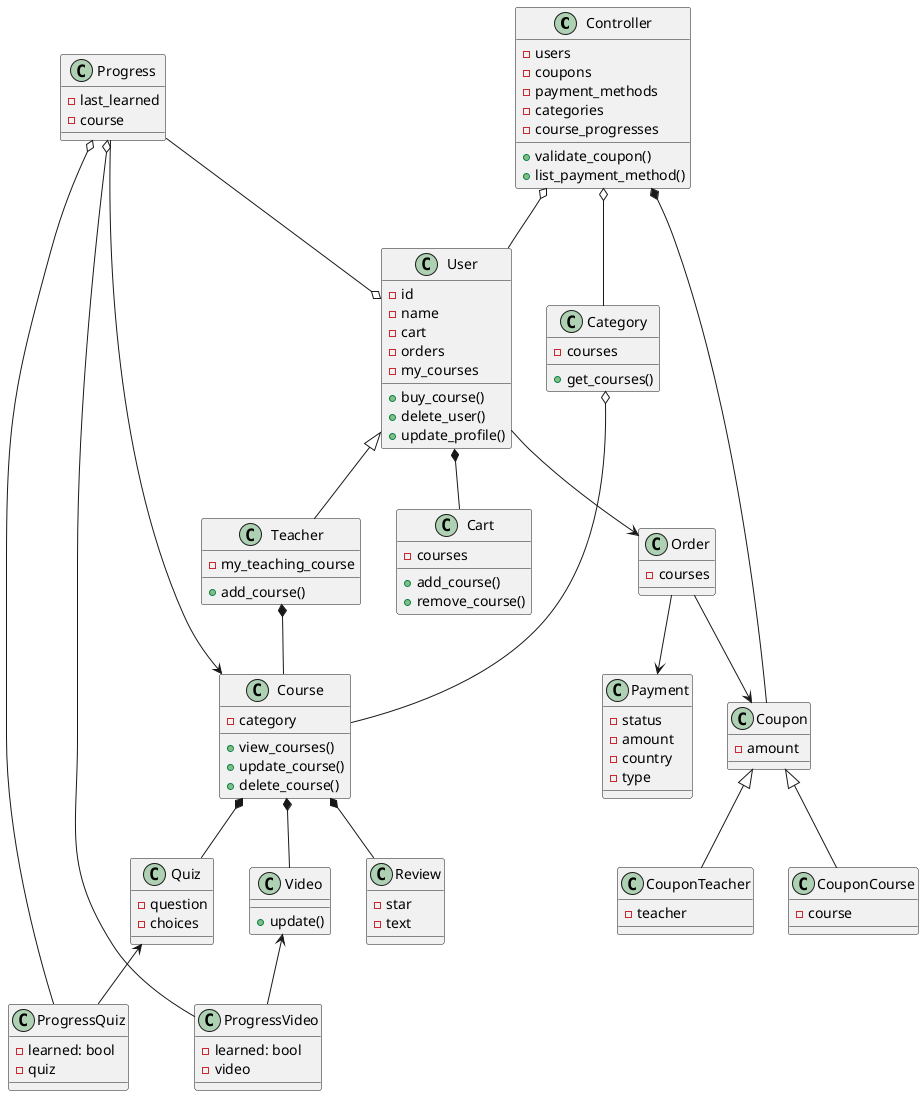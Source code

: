 @startuml Udemy Class Diagram

class Controller {
    -users
    -coupons
    -payment_methods
    -categories
    -course_progresses
    +validate_coupon()
    +list_payment_method()
}

class User {
    -id 
    -name
    -cart
    -orders
    -my_courses
    +buy_course()
    +delete_user()
    +update_profile()
}

class Teacher {
    -my_teaching_course
    +add_course()
}

class Course {
    -category
    +view_courses()
    +update_course()
    +delete_course()
}

class Category {
    -courses
    +get_courses()
}

class Progress {
    -last_learned
    -course
}

class ProgressVideo {
    -learned: bool
    -video
}

class ProgressQuiz {
    -learned: bool
    -quiz
}

class Video {
    +update()
}

class Quiz {
    -question
    -choices
}

class Cart {
    -courses
    +add_course()
    +remove_course()
}

class Payment {
    -status
    -amount
    -country
    -type
}

class Order {
    -courses
}

class Coupon {
    -amount
}

class CouponCourse {
    -course
}

class CouponTeacher {
    -teacher
}

class Review {
    -star
    -text
}

Controller o-- User
Controller *-- Coupon
Controller o-- Category
User <|-- Teacher
User *-- Cart
User --> Order
Order --> Coupon
Order --> Payment
Coupon <|-- CouponCourse
Coupon <|-- CouponTeacher
Teacher *-- Course
Progress o-- ProgressVideo
Progress o-- ProgressQuiz
Progress --> Course
Progress --o User
Video <-- ProgressVideo
Quiz <-- ProgressQuiz
Course *-- Video
Course *-- Quiz
Course *-- Review
Category o-- Course

' Controller "1" o-- "0..*" User
' Controller "1" *-- "0..*" Coupon
' Controller "1" o-- "0..*" Category
' User <|-- "0..*" Teacher
' User "1" *-- "0..*" Cart
' User "1" --> "0..*" Order
' Order "1" --> "0..*" Coupon
' Order "1" --> "0..*" Payment
' Coupon <|-- "0..*" CouponCourse
' Coupon <|-- "0..*" CouponTeacher
' Teacher "1" *-- "0..*" Course
' Progress "1" o-- "0..*" ProgressVideo
' Progress "1" o-- "0..*" ProgressQuiz
' Progress "1" --> "0..*" Course
' Progress "1" --o "0..*" User
' Video <|-- ProgressVideo
' Quiz <|-- ProgressQuiz
' Course "1" *-- "0..*" Video
' Course "1" *-- "0..*" Quiz
' Course "1" *-- "0..*" Review
' Category "1" o-- "0..*" Course

@enduml